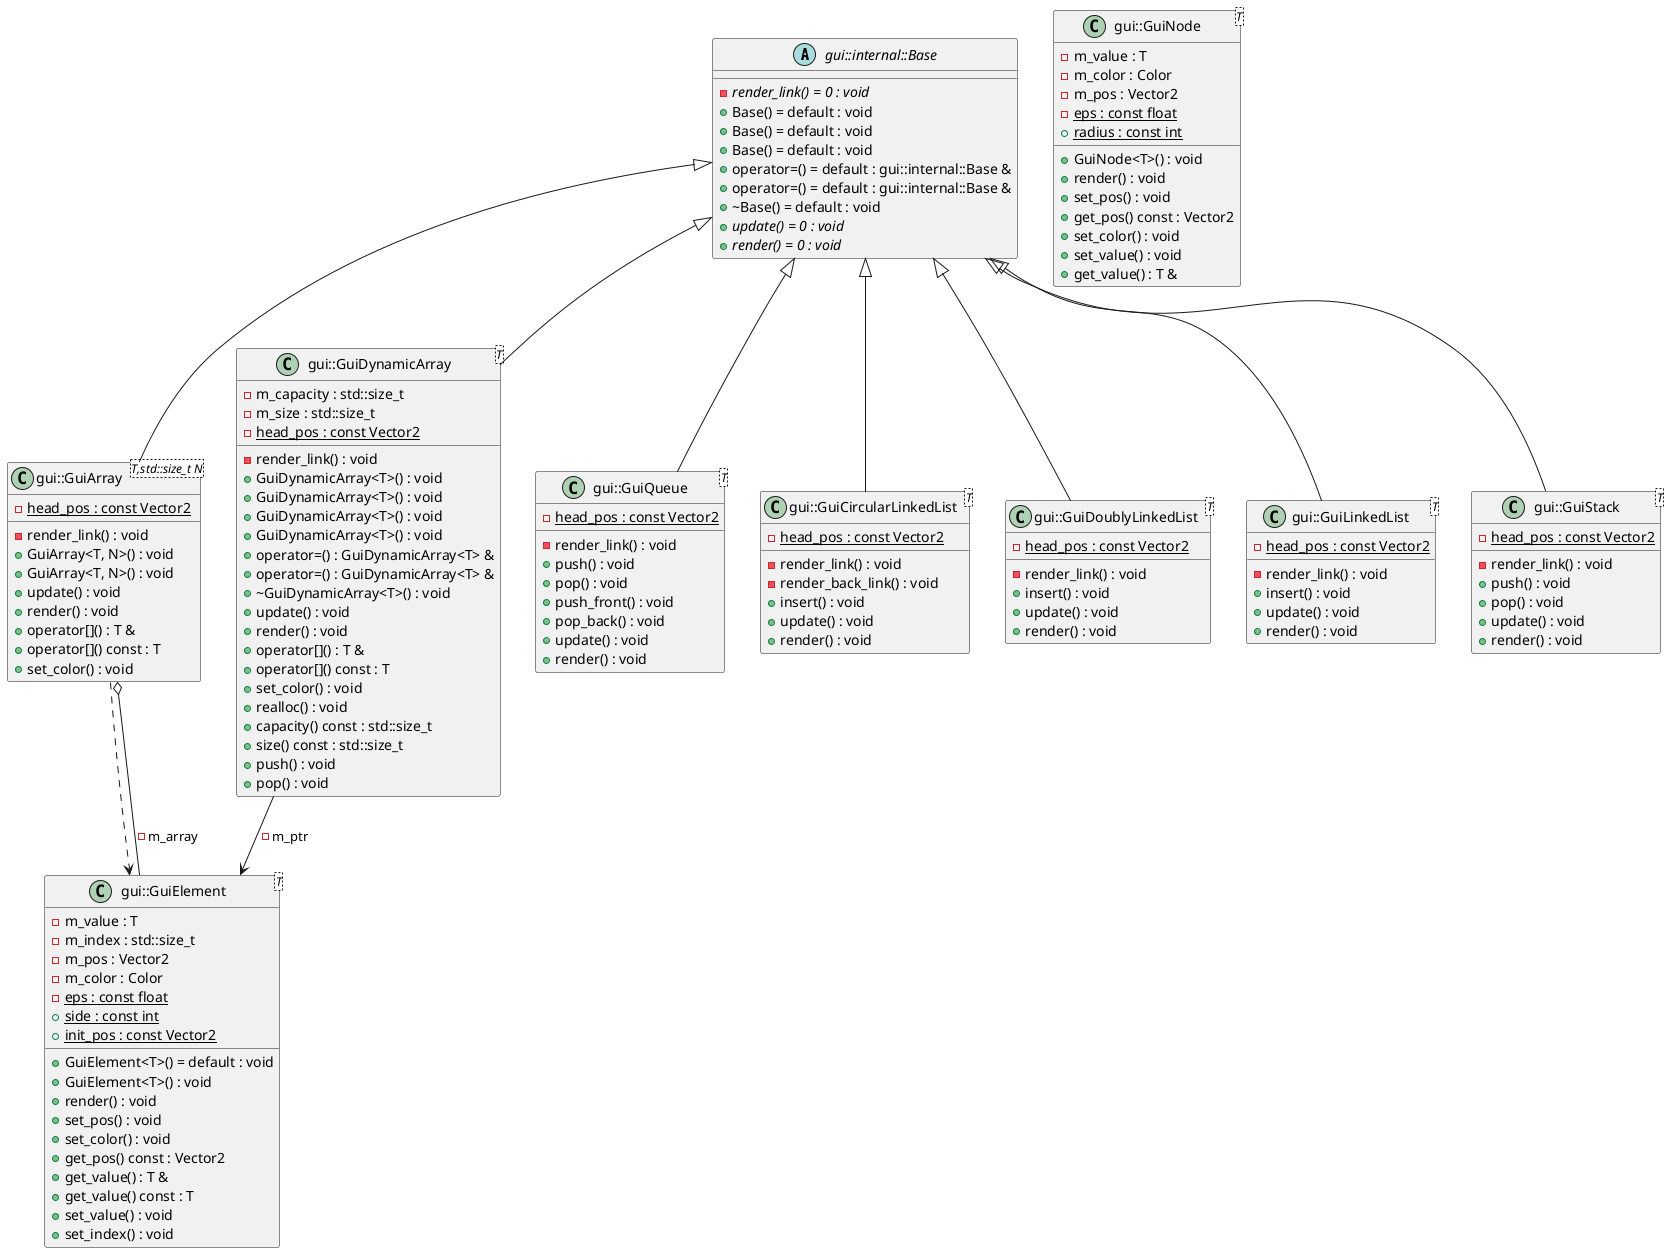 @startuml
abstract "gui::internal::Base" as C_0000175824954716261305
abstract C_0000175824954716261305 {
{abstract} -render_link() = 0 : void
+Base() = default : void
+Base() = default : void
+Base() = default : void
+operator=() = default : gui::internal::Base &
+operator=() = default : gui::internal::Base &
+~Base() = default : void
{abstract} +update() = 0 : void
{abstract} +render() = 0 : void
}
class "gui::GuiElement<T>" as C_0002044747090333057839
class C_0002044747090333057839 {
+GuiElement<T>() = default : void
+GuiElement<T>() : void
+render() : void
+set_pos() : void
+set_color() : void
+get_pos() const : Vector2
+get_value() : T &
+get_value() const : T
+set_value() : void
+set_index() : void
-m_value : T
-m_index : std::size_t
-m_pos : Vector2
-m_color : Color
{static} -eps : const float
{static} +side : const int
{static} +init_pos : const Vector2
}
class "gui::GuiArray<T,std::size_t N>" as C_0001269788950877413692
class C_0001269788950877413692 {
-render_link() : void
+GuiArray<T, N>() : void
+GuiArray<T, N>() : void
+update() : void
+render() : void
+operator[]() : T &
+operator[]() const : T
+set_color() : void
{static} -head_pos : const Vector2
}
class "gui::GuiDynamicArray<T>" as C_0000068279211946526198
class C_0000068279211946526198 {
-render_link() : void
+GuiDynamicArray<T>() : void
+GuiDynamicArray<T>() : void
+GuiDynamicArray<T>() : void
+GuiDynamicArray<T>() : void
+operator=() : GuiDynamicArray<T> &
+operator=() : GuiDynamicArray<T> &
+~GuiDynamicArray<T>() : void
+update() : void
+render() : void
+operator[]() : T &
+operator[]() const : T
+set_color() : void
+realloc() : void
+capacity() const : std::size_t
+size() const : std::size_t
+push() : void
+pop() : void
-m_capacity : std::size_t
-m_size : std::size_t
{static} -head_pos : const Vector2
}
class "gui::GuiNode<T>" as C_0001747959826151301658
class C_0001747959826151301658 {
+GuiNode<T>() : void
+render() : void
+set_pos() : void
+get_pos() const : Vector2
+set_color() : void
+set_value() : void
+get_value() : T &
-m_value : T
-m_color : Color
-m_pos : Vector2
{static} -eps : const float
{static} +radius : const int
}
class "gui::GuiQueue<T>" as C_0000537993261370672901
class C_0000537993261370672901 {
-render_link() : void
+push() : void
+pop() : void
+push_front() : void
+pop_back() : void
+update() : void
+render() : void
{static} -head_pos : const Vector2
}
class "gui::GuiCircularLinkedList<T>" as C_0000636823269603515495
class C_0000636823269603515495 {
-render_link() : void
-render_back_link() : void
+insert() : void
+update() : void
+render() : void
{static} -head_pos : const Vector2
}
class "gui::GuiDoublyLinkedList<T>" as C_0001770119980623113789
class C_0001770119980623113789 {
-render_link() : void
+insert() : void
+update() : void
+render() : void
{static} -head_pos : const Vector2
}
class "gui::GuiLinkedList<T>" as C_0001460638568713575271
class C_0001460638568713575271 {
-render_link() : void
+insert() : void
+update() : void
+render() : void
{static} -head_pos : const Vector2
}
class "gui::GuiStack<T>" as C_0000012620274388027065
class C_0000012620274388027065 {
-render_link() : void
+push() : void
+pop() : void
+update() : void
+render() : void
{static} -head_pos : const Vector2
}
C_0001269788950877413692 ..> C_0002044747090333057839
C_0001269788950877413692 o-- C_0002044747090333057839 : -m_array
C_0000175824954716261305 <|-- C_0001269788950877413692
C_0000068279211946526198 --> C_0002044747090333057839 : -m_ptr
C_0000175824954716261305 <|-- C_0000068279211946526198
C_0000175824954716261305 <|-- C_0000537993261370672901
C_0000175824954716261305 <|-- C_0000636823269603515495
C_0000175824954716261305 <|-- C_0001770119980623113789
C_0000175824954716261305 <|-- C_0001460638568713575271
C_0000175824954716261305 <|-- C_0000012620274388027065
@enduml
